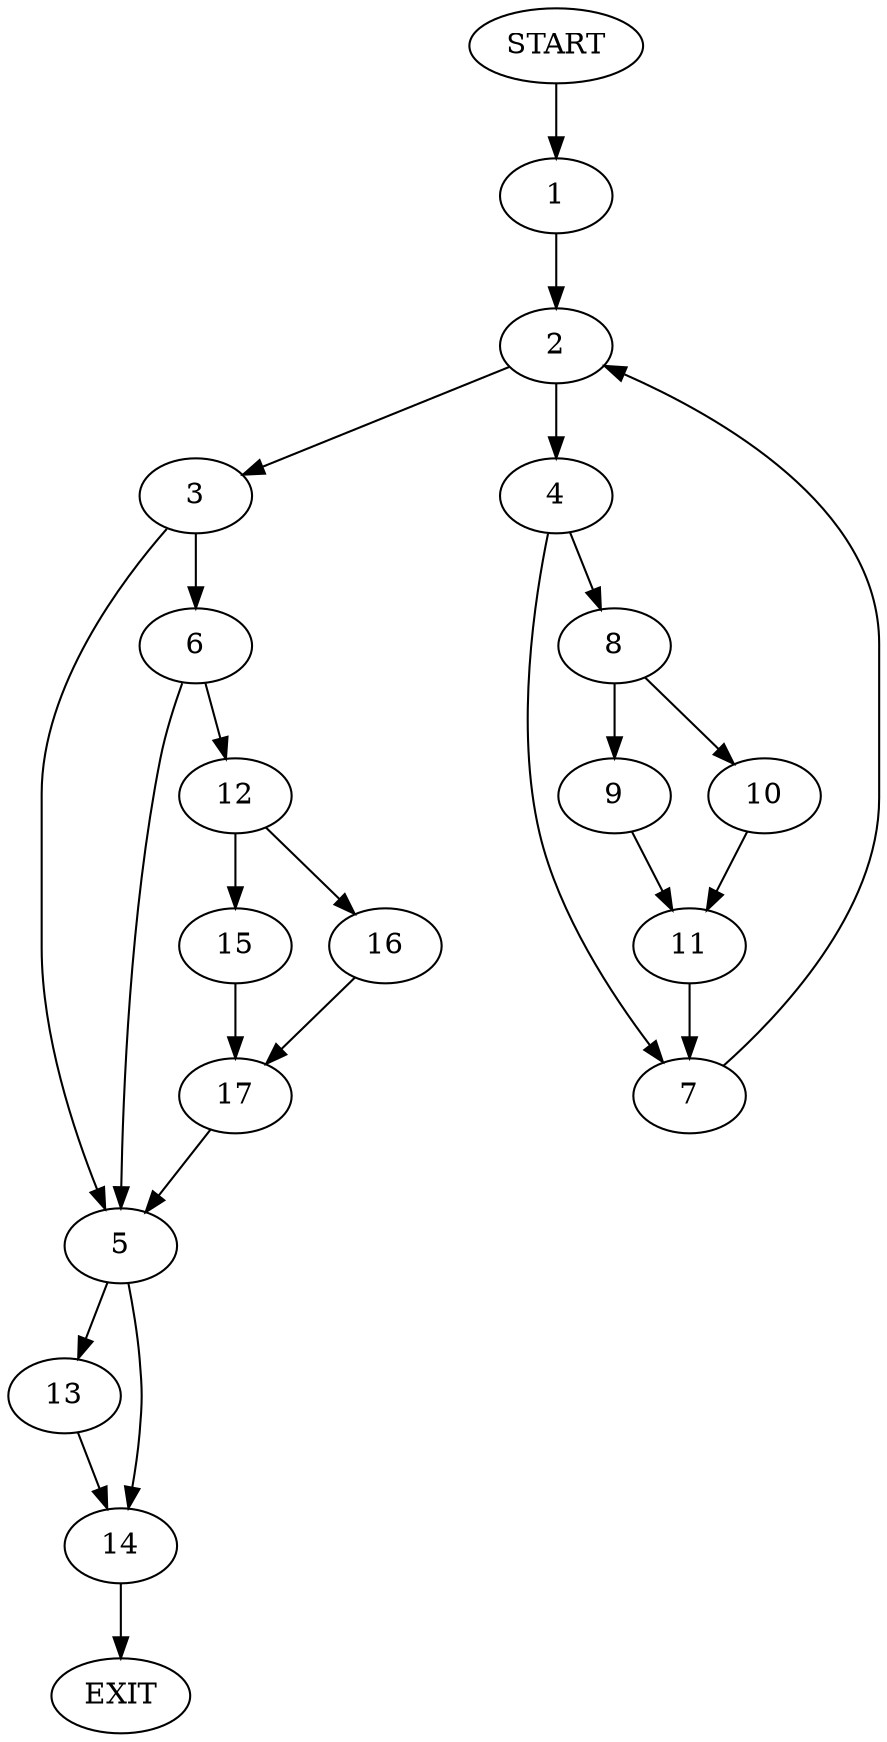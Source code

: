 digraph {
0 [label="START"]
18 [label="EXIT"]
0 -> 1
1 -> 2
2 -> 3
2 -> 4
3 -> 5
3 -> 6
4 -> 7
4 -> 8
7 -> 2
8 -> 9
8 -> 10
9 -> 11
10 -> 11
11 -> 7
6 -> 5
6 -> 12
5 -> 13
5 -> 14
12 -> 15
12 -> 16
16 -> 17
15 -> 17
17 -> 5
14 -> 18
13 -> 14
}
